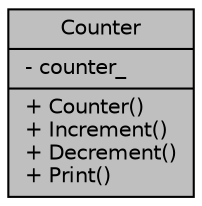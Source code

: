digraph "Counter"
{
 // INTERACTIVE_SVG=YES
 // LATEX_PDF_SIZE
  edge [fontname="Helvetica",fontsize="10",labelfontname="Helvetica",labelfontsize="10"];
  node [fontname="Helvetica",fontsize="10",shape=record];
  Node1 [label="{Counter\n|- counter_\l|+ Counter()\l+ Increment()\l+ Decrement()\l+ Print()\l}",height=0.2,width=0.4,color="black", fillcolor="grey75", style="filled", fontcolor="black",tooltip=" "];
}
